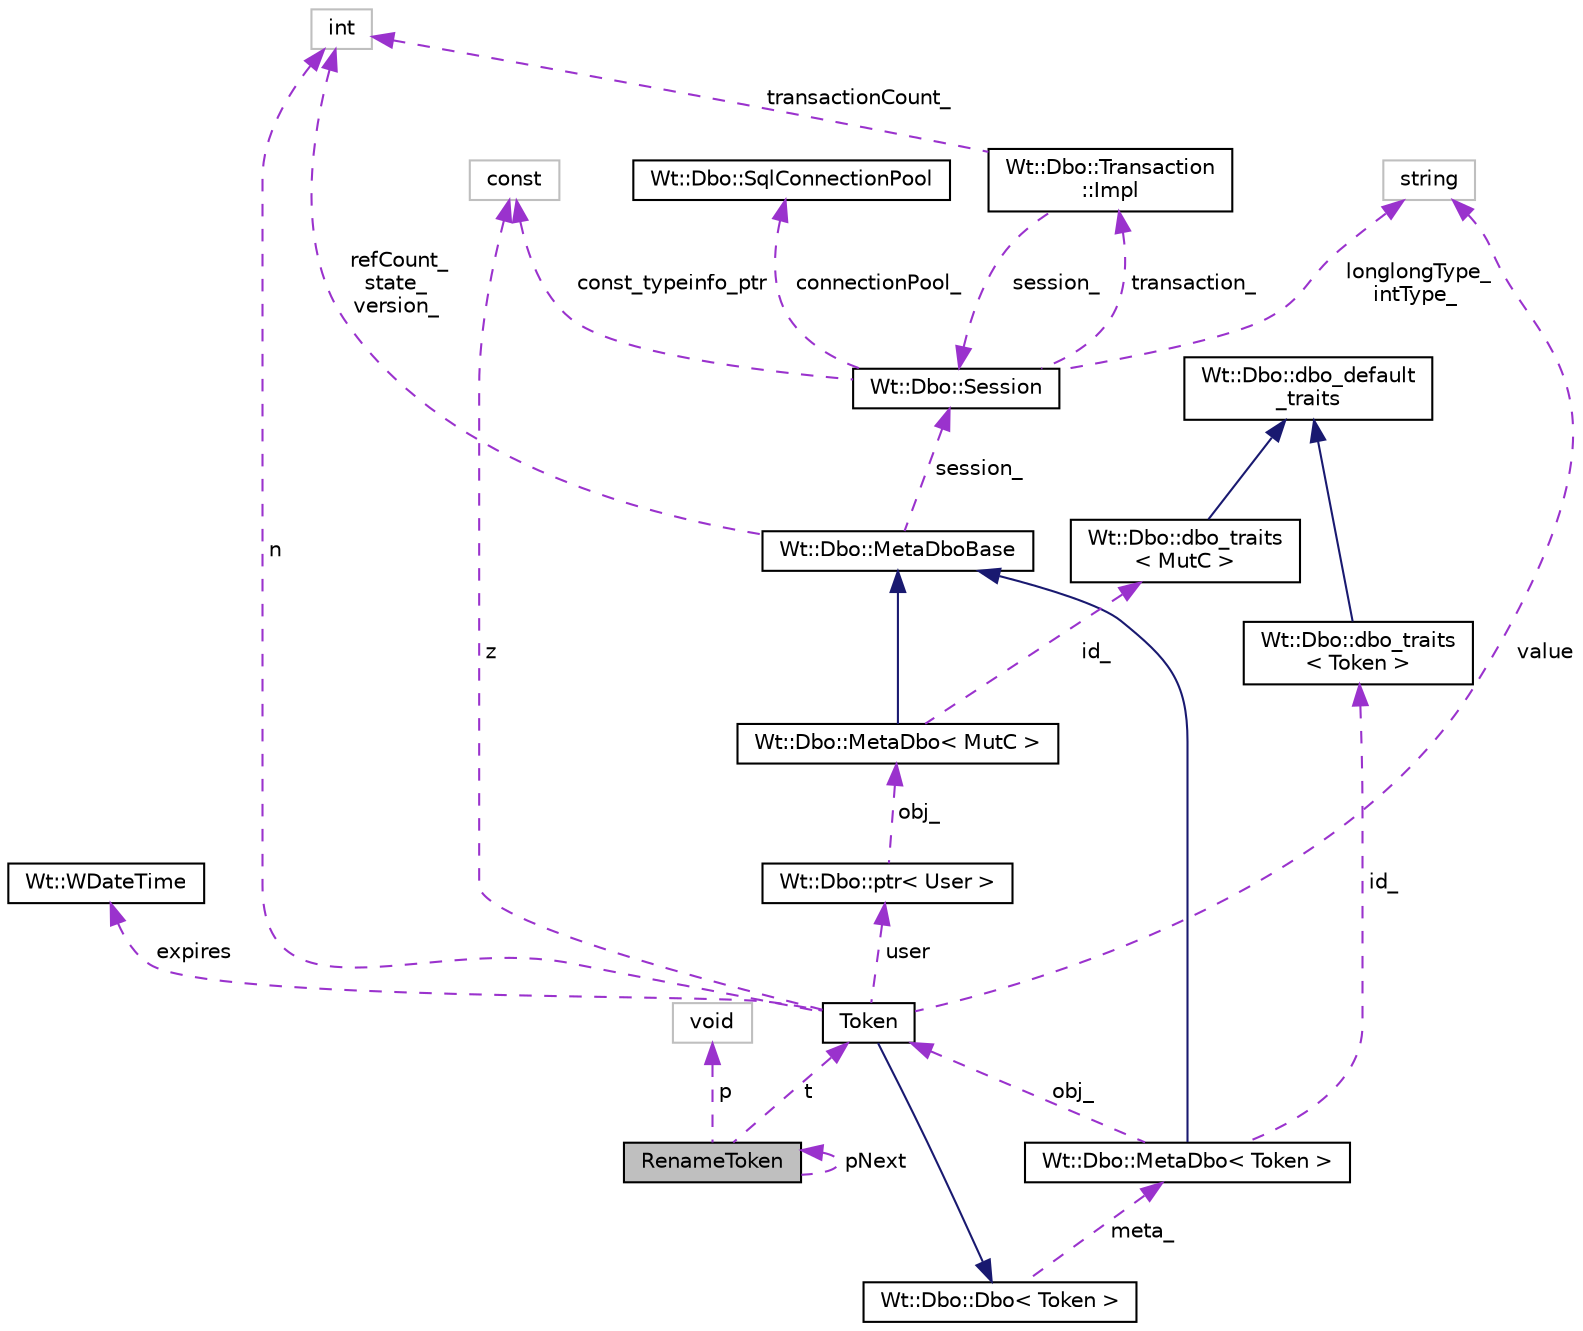 digraph "RenameToken"
{
 // LATEX_PDF_SIZE
  edge [fontname="Helvetica",fontsize="10",labelfontname="Helvetica",labelfontsize="10"];
  node [fontname="Helvetica",fontsize="10",shape=record];
  Node1 [label="RenameToken",height=0.2,width=0.4,color="black", fillcolor="grey75", style="filled", fontcolor="black",tooltip=" "];
  Node2 -> Node1 [dir="back",color="darkorchid3",fontsize="10",style="dashed",label=" t" ,fontname="Helvetica"];
  Node2 [label="Token",height=0.2,width=0.4,color="black", fillcolor="white", style="filled",URL="$classToken.html",tooltip=" "];
  Node3 -> Node2 [dir="back",color="midnightblue",fontsize="10",style="solid",fontname="Helvetica"];
  Node3 [label="Wt::Dbo::Dbo\< Token \>",height=0.2,width=0.4,color="black", fillcolor="white", style="filled",URL="$classWt_1_1Dbo_1_1Dbo.html",tooltip=" "];
  Node4 -> Node3 [dir="back",color="darkorchid3",fontsize="10",style="dashed",label=" meta_" ,fontname="Helvetica"];
  Node4 [label="Wt::Dbo::MetaDbo\< Token \>",height=0.2,width=0.4,color="black", fillcolor="white", style="filled",URL="$classWt_1_1Dbo_1_1MetaDbo.html",tooltip=" "];
  Node5 -> Node4 [dir="back",color="midnightblue",fontsize="10",style="solid",fontname="Helvetica"];
  Node5 [label="Wt::Dbo::MetaDboBase",height=0.2,width=0.4,color="black", fillcolor="white", style="filled",URL="$classWt_1_1Dbo_1_1MetaDboBase.html",tooltip=" "];
  Node6 -> Node5 [dir="back",color="darkorchid3",fontsize="10",style="dashed",label=" refCount_\nstate_\nversion_" ,fontname="Helvetica"];
  Node6 [label="int",height=0.2,width=0.4,color="grey75", fillcolor="white", style="filled",tooltip=" "];
  Node7 -> Node5 [dir="back",color="darkorchid3",fontsize="10",style="dashed",label=" session_" ,fontname="Helvetica"];
  Node7 [label="Wt::Dbo::Session",height=0.2,width=0.4,color="black", fillcolor="white", style="filled",URL="$classWt_1_1Dbo_1_1Session.html",tooltip="A database session."];
  Node8 -> Node7 [dir="back",color="darkorchid3",fontsize="10",style="dashed",label=" transaction_" ,fontname="Helvetica"];
  Node8 [label="Wt::Dbo::Transaction\l::Impl",height=0.2,width=0.4,color="black", fillcolor="white", style="filled",URL="$structWt_1_1Dbo_1_1Transaction_1_1Impl.html",tooltip=" "];
  Node6 -> Node8 [dir="back",color="darkorchid3",fontsize="10",style="dashed",label=" transactionCount_" ,fontname="Helvetica"];
  Node7 -> Node8 [dir="back",color="darkorchid3",fontsize="10",style="dashed",label=" session_" ,fontname="Helvetica"];
  Node9 -> Node7 [dir="back",color="darkorchid3",fontsize="10",style="dashed",label=" longlongType_\nintType_" ,fontname="Helvetica"];
  Node9 [label="string",height=0.2,width=0.4,color="grey75", fillcolor="white", style="filled",tooltip=" "];
  Node10 -> Node7 [dir="back",color="darkorchid3",fontsize="10",style="dashed",label=" const_typeinfo_ptr" ,fontname="Helvetica"];
  Node10 [label="const",height=0.2,width=0.4,color="grey75", fillcolor="white", style="filled",tooltip=" "];
  Node11 -> Node7 [dir="back",color="darkorchid3",fontsize="10",style="dashed",label=" connectionPool_" ,fontname="Helvetica"];
  Node11 [label="Wt::Dbo::SqlConnectionPool",height=0.2,width=0.4,color="black", fillcolor="white", style="filled",URL="$classWt_1_1Dbo_1_1SqlConnectionPool.html",tooltip="Abstract base class for a SQL connection pool."];
  Node2 -> Node4 [dir="back",color="darkorchid3",fontsize="10",style="dashed",label=" obj_" ,fontname="Helvetica"];
  Node12 -> Node4 [dir="back",color="darkorchid3",fontsize="10",style="dashed",label=" id_" ,fontname="Helvetica"];
  Node12 [label="Wt::Dbo::dbo_traits\l\< Token \>",height=0.2,width=0.4,color="black", fillcolor="white", style="filled",URL="$structWt_1_1Dbo_1_1dbo__traits.html",tooltip=" "];
  Node13 -> Node12 [dir="back",color="midnightblue",fontsize="10",style="solid",fontname="Helvetica"];
  Node13 [label="Wt::Dbo::dbo_default\l_traits",height=0.2,width=0.4,color="black", fillcolor="white", style="filled",URL="$structWt_1_1Dbo_1_1dbo__default__traits.html",tooltip="Default traits for a class mapped with Wt::Dbo."];
  Node14 -> Node2 [dir="back",color="darkorchid3",fontsize="10",style="dashed",label=" user" ,fontname="Helvetica"];
  Node14 [label="Wt::Dbo::ptr\< User \>",height=0.2,width=0.4,color="black", fillcolor="white", style="filled",URL="$classWt_1_1Dbo_1_1ptr.html",tooltip=" "];
  Node15 -> Node14 [dir="back",color="darkorchid3",fontsize="10",style="dashed",label=" obj_" ,fontname="Helvetica"];
  Node15 [label="Wt::Dbo::MetaDbo\< MutC \>",height=0.2,width=0.4,color="black", fillcolor="white", style="filled",URL="$classWt_1_1Dbo_1_1MetaDbo.html",tooltip=" "];
  Node5 -> Node15 [dir="back",color="midnightblue",fontsize="10",style="solid",fontname="Helvetica"];
  Node16 -> Node15 [dir="back",color="darkorchid3",fontsize="10",style="dashed",label=" id_" ,fontname="Helvetica"];
  Node16 [label="Wt::Dbo::dbo_traits\l\< MutC \>",height=0.2,width=0.4,color="black", fillcolor="white", style="filled",URL="$structWt_1_1Dbo_1_1dbo__traits.html",tooltip=" "];
  Node13 -> Node16 [dir="back",color="midnightblue",fontsize="10",style="solid",fontname="Helvetica"];
  Node6 -> Node2 [dir="back",color="darkorchid3",fontsize="10",style="dashed",label=" n" ,fontname="Helvetica"];
  Node17 -> Node2 [dir="back",color="darkorchid3",fontsize="10",style="dashed",label=" expires" ,fontname="Helvetica"];
  Node17 [label="Wt::WDateTime",height=0.2,width=0.4,color="black", fillcolor="white", style="filled",URL="$classWt_1_1WDateTime.html",tooltip="A calendar date and clock time."];
  Node9 -> Node2 [dir="back",color="darkorchid3",fontsize="10",style="dashed",label=" value" ,fontname="Helvetica"];
  Node10 -> Node2 [dir="back",color="darkorchid3",fontsize="10",style="dashed",label=" z" ,fontname="Helvetica"];
  Node18 -> Node1 [dir="back",color="darkorchid3",fontsize="10",style="dashed",label=" p" ,fontname="Helvetica"];
  Node18 [label="void",height=0.2,width=0.4,color="grey75", fillcolor="white", style="filled",tooltip=" "];
  Node1 -> Node1 [dir="back",color="darkorchid3",fontsize="10",style="dashed",label=" pNext" ,fontname="Helvetica"];
}
